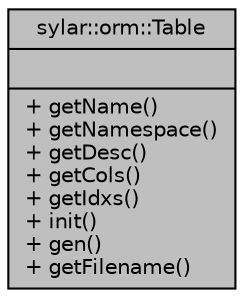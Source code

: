 digraph "sylar::orm::Table"
{
 // LATEX_PDF_SIZE
  edge [fontname="Helvetica",fontsize="10",labelfontname="Helvetica",labelfontsize="10"];
  node [fontname="Helvetica",fontsize="10",shape=record];
  Node1 [label="{sylar::orm::Table\n||+ getName()\l+ getNamespace()\l+ getDesc()\l+ getCols()\l+ getIdxs()\l+ init()\l+ gen()\l+ getFilename()\l}",height=0.2,width=0.4,color="black", fillcolor="grey75", style="filled", fontcolor="black",tooltip=" "];
}
